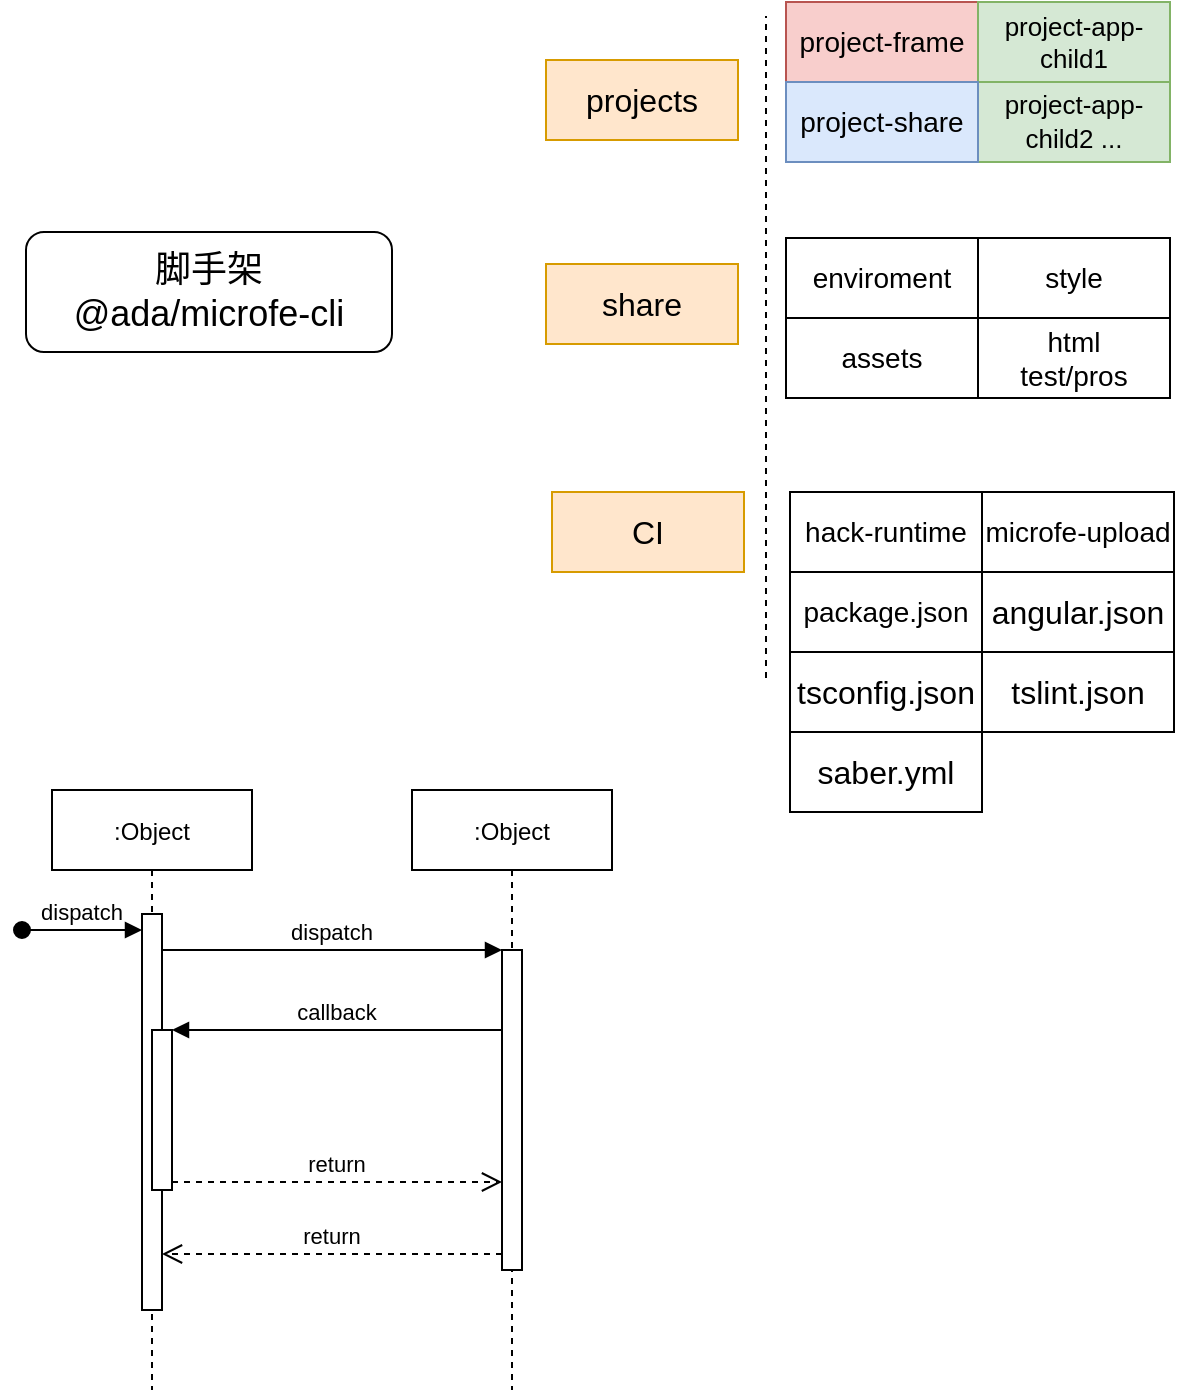 <mxfile version="13.10.0" type="github">
  <diagram id="kgpKYQtTHZ0yAKxKKP6v" name="Page-1">
    <mxGraphModel dx="912" dy="794" grid="0" gridSize="10" guides="1" tooltips="1" connect="1" arrows="1" fold="1" page="1" pageScale="1" pageWidth="827" pageHeight="1169" background="#ffffff" math="0" shadow="0">
      <root>
        <mxCell id="0" />
        <mxCell id="1" parent="0" />
        <mxCell id="3nuBFxr9cyL0pnOWT2aG-1" value=":Object" style="shape=umlLifeline;perimeter=lifelinePerimeter;container=1;collapsible=0;recursiveResize=0;rounded=0;shadow=0;strokeWidth=1;" parent="1" vertex="1">
          <mxGeometry x="41" y="465" width="100" height="300" as="geometry" />
        </mxCell>
        <mxCell id="3nuBFxr9cyL0pnOWT2aG-2" value="" style="points=[];perimeter=orthogonalPerimeter;rounded=0;shadow=0;strokeWidth=1;" parent="3nuBFxr9cyL0pnOWT2aG-1" vertex="1">
          <mxGeometry x="45" y="62" width="10" height="198" as="geometry" />
        </mxCell>
        <mxCell id="3nuBFxr9cyL0pnOWT2aG-3" value="dispatch" style="verticalAlign=bottom;startArrow=oval;endArrow=block;startSize=8;shadow=0;strokeWidth=1;" parent="3nuBFxr9cyL0pnOWT2aG-1" target="3nuBFxr9cyL0pnOWT2aG-2" edge="1">
          <mxGeometry relative="1" as="geometry">
            <mxPoint x="-15" y="70" as="sourcePoint" />
          </mxGeometry>
        </mxCell>
        <mxCell id="3nuBFxr9cyL0pnOWT2aG-4" value="" style="points=[];perimeter=orthogonalPerimeter;rounded=0;shadow=0;strokeWidth=1;" parent="3nuBFxr9cyL0pnOWT2aG-1" vertex="1">
          <mxGeometry x="50" y="120" width="10" height="80" as="geometry" />
        </mxCell>
        <mxCell id="3nuBFxr9cyL0pnOWT2aG-5" value=":Object" style="shape=umlLifeline;perimeter=lifelinePerimeter;container=1;collapsible=0;recursiveResize=0;rounded=0;shadow=0;strokeWidth=1;" parent="1" vertex="1">
          <mxGeometry x="221" y="465" width="100" height="300" as="geometry" />
        </mxCell>
        <mxCell id="3nuBFxr9cyL0pnOWT2aG-6" value="" style="points=[];perimeter=orthogonalPerimeter;rounded=0;shadow=0;strokeWidth=1;" parent="3nuBFxr9cyL0pnOWT2aG-5" vertex="1">
          <mxGeometry x="45" y="80" width="10" height="160" as="geometry" />
        </mxCell>
        <mxCell id="3nuBFxr9cyL0pnOWT2aG-7" value="return" style="verticalAlign=bottom;endArrow=open;dashed=1;endSize=8;exitX=0;exitY=0.95;shadow=0;strokeWidth=1;" parent="1" source="3nuBFxr9cyL0pnOWT2aG-6" target="3nuBFxr9cyL0pnOWT2aG-2" edge="1">
          <mxGeometry relative="1" as="geometry">
            <mxPoint x="196" y="621" as="targetPoint" />
          </mxGeometry>
        </mxCell>
        <mxCell id="3nuBFxr9cyL0pnOWT2aG-8" value="dispatch" style="verticalAlign=bottom;endArrow=block;entryX=0;entryY=0;shadow=0;strokeWidth=1;" parent="1" source="3nuBFxr9cyL0pnOWT2aG-2" target="3nuBFxr9cyL0pnOWT2aG-6" edge="1">
          <mxGeometry relative="1" as="geometry">
            <mxPoint x="196" y="545" as="sourcePoint" />
          </mxGeometry>
        </mxCell>
        <mxCell id="3nuBFxr9cyL0pnOWT2aG-9" value="callback" style="verticalAlign=bottom;endArrow=block;entryX=1;entryY=0;shadow=0;strokeWidth=1;" parent="1" source="3nuBFxr9cyL0pnOWT2aG-6" target="3nuBFxr9cyL0pnOWT2aG-4" edge="1">
          <mxGeometry relative="1" as="geometry">
            <mxPoint x="161" y="585" as="sourcePoint" />
          </mxGeometry>
        </mxCell>
        <mxCell id="3nuBFxr9cyL0pnOWT2aG-10" value="return" style="verticalAlign=bottom;endArrow=open;dashed=1;endSize=8;exitX=1;exitY=0.95;shadow=0;strokeWidth=1;" parent="1" source="3nuBFxr9cyL0pnOWT2aG-4" target="3nuBFxr9cyL0pnOWT2aG-6" edge="1">
          <mxGeometry relative="1" as="geometry">
            <mxPoint x="161" y="642" as="targetPoint" />
          </mxGeometry>
        </mxCell>
        <mxCell id="BLUn2VgbFZo_RPLo1cwa-1" value="&lt;font style=&quot;font-size: 18px&quot;&gt;脚手架&lt;br&gt;@ada/microfe-cli&lt;br&gt;&lt;/font&gt;" style="rounded=1;whiteSpace=wrap;html=1;" vertex="1" parent="1">
          <mxGeometry x="28" y="186" width="183" height="60" as="geometry" />
        </mxCell>
        <mxCell id="BLUn2VgbFZo_RPLo1cwa-2" value="" style="endArrow=none;dashed=1;html=1;" edge="1" parent="1">
          <mxGeometry width="50" height="50" relative="1" as="geometry">
            <mxPoint x="398" y="409" as="sourcePoint" />
            <mxPoint x="398" y="78" as="targetPoint" />
          </mxGeometry>
        </mxCell>
        <mxCell id="BLUn2VgbFZo_RPLo1cwa-5" value="&lt;font style=&quot;font-size: 16px&quot;&gt;projects&lt;/font&gt;" style="rounded=0;whiteSpace=wrap;html=1;fillColor=#ffe6cc;strokeColor=#d79b00;" vertex="1" parent="1">
          <mxGeometry x="288" y="100" width="96" height="40" as="geometry" />
        </mxCell>
        <mxCell id="BLUn2VgbFZo_RPLo1cwa-6" value="&lt;font style=&quot;font-size: 14px&quot;&gt;package.json&lt;/font&gt;" style="rounded=0;whiteSpace=wrap;html=1;" vertex="1" parent="1">
          <mxGeometry x="410" y="356" width="96" height="40" as="geometry" />
        </mxCell>
        <mxCell id="BLUn2VgbFZo_RPLo1cwa-7" value="&lt;span style=&quot;font-size: 16px&quot;&gt;saber.yml&lt;/span&gt;" style="rounded=0;whiteSpace=wrap;html=1;" vertex="1" parent="1">
          <mxGeometry x="410" y="436" width="96" height="40" as="geometry" />
        </mxCell>
        <mxCell id="BLUn2VgbFZo_RPLo1cwa-8" value="&lt;span style=&quot;font-size: 16px&quot;&gt;CI&lt;/span&gt;" style="rounded=0;whiteSpace=wrap;html=1;fillColor=#ffe6cc;strokeColor=#d79b00;" vertex="1" parent="1">
          <mxGeometry x="291" y="316" width="96" height="40" as="geometry" />
        </mxCell>
        <mxCell id="BLUn2VgbFZo_RPLo1cwa-9" value="&lt;span style=&quot;font-size: 16px&quot;&gt;tsconfig.json&lt;/span&gt;" style="rounded=0;whiteSpace=wrap;html=1;" vertex="1" parent="1">
          <mxGeometry x="410" y="396" width="96" height="40" as="geometry" />
        </mxCell>
        <mxCell id="BLUn2VgbFZo_RPLo1cwa-10" value="&lt;font style=&quot;font-size: 14px&quot;&gt;microfe-upload&lt;/font&gt;" style="rounded=0;whiteSpace=wrap;html=1;" vertex="1" parent="1">
          <mxGeometry x="506" y="316" width="96" height="40" as="geometry" />
        </mxCell>
        <mxCell id="BLUn2VgbFZo_RPLo1cwa-11" value="&lt;span style=&quot;font-size: 14px&quot;&gt;hack-runtime&lt;/span&gt;" style="rounded=0;whiteSpace=wrap;html=1;" vertex="1" parent="1">
          <mxGeometry x="410" y="316" width="96" height="40" as="geometry" />
        </mxCell>
        <mxCell id="BLUn2VgbFZo_RPLo1cwa-12" value="&lt;span style=&quot;font-size: 16px&quot;&gt;tslint.json&lt;/span&gt;" style="rounded=0;whiteSpace=wrap;html=1;" vertex="1" parent="1">
          <mxGeometry x="506" y="396" width="96" height="40" as="geometry" />
        </mxCell>
        <mxCell id="BLUn2VgbFZo_RPLo1cwa-13" value="&lt;font style=&quot;font-size: 16px&quot;&gt;angular.json&lt;/font&gt;" style="rounded=0;whiteSpace=wrap;html=1;" vertex="1" parent="1">
          <mxGeometry x="506" y="356" width="96" height="40" as="geometry" />
        </mxCell>
        <mxCell id="BLUn2VgbFZo_RPLo1cwa-14" value="&lt;font style=&quot;font-size: 16px&quot;&gt;share&lt;/font&gt;" style="rounded=0;whiteSpace=wrap;html=1;fillColor=#ffe6cc;strokeColor=#d79b00;" vertex="1" parent="1">
          <mxGeometry x="288" y="202" width="96" height="40" as="geometry" />
        </mxCell>
        <mxCell id="BLUn2VgbFZo_RPLo1cwa-15" value="&lt;span style=&quot;font-size: 14px&quot;&gt;enviroment&lt;/span&gt;" style="rounded=0;whiteSpace=wrap;html=1;" vertex="1" parent="1">
          <mxGeometry x="408" y="189" width="96" height="40" as="geometry" />
        </mxCell>
        <mxCell id="BLUn2VgbFZo_RPLo1cwa-16" value="&lt;span style=&quot;font-size: 14px&quot;&gt;html&lt;br&gt;test/pros&lt;br&gt;&lt;/span&gt;" style="rounded=0;whiteSpace=wrap;html=1;" vertex="1" parent="1">
          <mxGeometry x="504" y="229" width="96" height="40" as="geometry" />
        </mxCell>
        <mxCell id="BLUn2VgbFZo_RPLo1cwa-18" value="&lt;span style=&quot;font-size: 14px&quot;&gt;style&lt;br&gt;&lt;/span&gt;" style="rounded=0;whiteSpace=wrap;html=1;" vertex="1" parent="1">
          <mxGeometry x="504" y="189" width="96" height="40" as="geometry" />
        </mxCell>
        <mxCell id="BLUn2VgbFZo_RPLo1cwa-19" value="&lt;span style=&quot;font-size: 14px&quot;&gt;assets&lt;br&gt;&lt;/span&gt;" style="rounded=0;whiteSpace=wrap;html=1;" vertex="1" parent="1">
          <mxGeometry x="408" y="229" width="96" height="40" as="geometry" />
        </mxCell>
        <mxCell id="BLUn2VgbFZo_RPLo1cwa-20" value="&lt;span style=&quot;font-size: 14px&quot;&gt;project-frame&lt;/span&gt;" style="rounded=0;whiteSpace=wrap;html=1;fillColor=#f8cecc;strokeColor=#b85450;" vertex="1" parent="1">
          <mxGeometry x="408" y="71" width="96" height="40" as="geometry" />
        </mxCell>
        <mxCell id="BLUn2VgbFZo_RPLo1cwa-21" value="&lt;font style=&quot;font-size: 13px&quot;&gt;project-app-child1&lt;/font&gt;" style="rounded=0;whiteSpace=wrap;html=1;fillColor=#d5e8d4;strokeColor=#82b366;" vertex="1" parent="1">
          <mxGeometry x="504" y="71" width="96" height="40" as="geometry" />
        </mxCell>
        <mxCell id="BLUn2VgbFZo_RPLo1cwa-22" value="&lt;span style=&quot;font-size: 13px&quot;&gt;project-app-child2 ...&lt;/span&gt;&lt;span style=&quot;font-size: 14px&quot;&gt;&lt;br&gt;&lt;/span&gt;" style="rounded=0;whiteSpace=wrap;html=1;fillColor=#d5e8d4;strokeColor=#82b366;" vertex="1" parent="1">
          <mxGeometry x="504" y="111" width="96" height="40" as="geometry" />
        </mxCell>
        <mxCell id="BLUn2VgbFZo_RPLo1cwa-23" value="&lt;span style=&quot;font-size: 14px&quot;&gt;project-share&lt;/span&gt;" style="rounded=0;whiteSpace=wrap;html=1;fillColor=#dae8fc;strokeColor=#6c8ebf;" vertex="1" parent="1">
          <mxGeometry x="408" y="111" width="96" height="40" as="geometry" />
        </mxCell>
      </root>
    </mxGraphModel>
  </diagram>
</mxfile>

